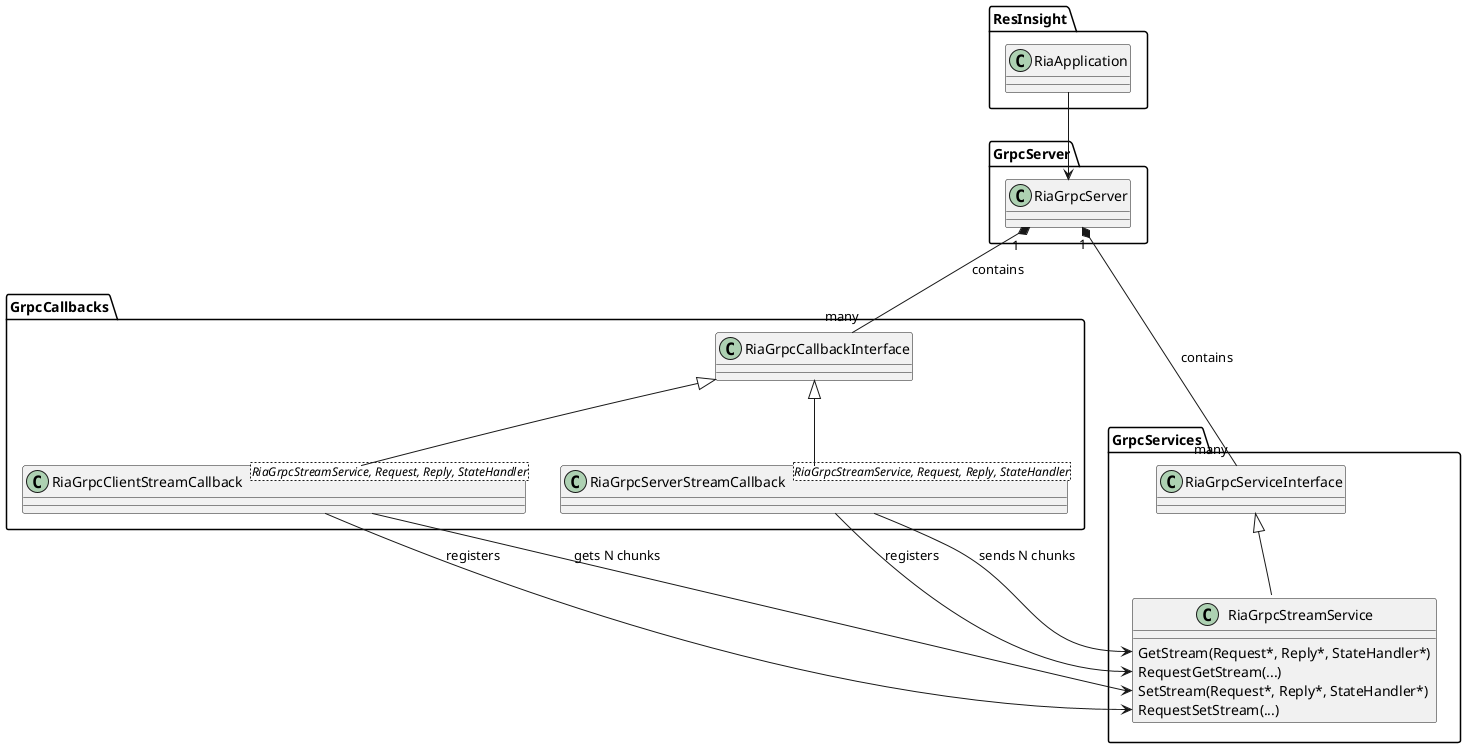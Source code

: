 @startuml


package GrpcServices
{
	class RiaGrpcServiceInterface
	class RiaGrpcStreamService
	{
		GetStream(Request*, Reply*, StateHandler*)
		RequestGetStream(...)
		SetStream(Request*, Reply*, StateHandler*)
		RequestSetStream(...)
	}
	RiaGrpcServiceInterface <|-- RiaGrpcStreamService

}

package GrpcCallbacks
{
	class RiaGrpcCallbackInterface
		
	class RiaGrpcClientStreamCallback<RiaGrpcStreamService, Request, Reply, StateHandler>
	{
	
	}
	
	class RiaGrpcServerStreamCallback<RiaGrpcStreamService, Request, Reply, StateHandler>
	{
	
	}

	RiaGrpcCallbackInterface <|-- RiaGrpcServerStreamCallback
	RiaGrpcCallbackInterface <|-- RiaGrpcClientStreamCallback
	
	
	
	RiaGrpcServerStreamCallback --> RiaGrpcStreamService::RequestGetStream : registers
	RiaGrpcServerStreamCallback --> RiaGrpcStreamService::GetStream : sends N chunks
	RiaGrpcClientStreamCallback --> RiaGrpcStreamService::RequestSetStream : registers
	RiaGrpcClientStreamCallback --> RiaGrpcStreamService::SetStream : gets N chunks
}

package GrpcServer
{
	class RiaGrpcServer
	RiaGrpcServer "1" *-- "many" RiaGrpcServiceInterface : contains
	RiaGrpcServer "1" *-- "many" RiaGrpcCallbackInterface : contains

}

package ResInsight {
	RiaApplication --> RiaGrpcServer
}


@enduml
